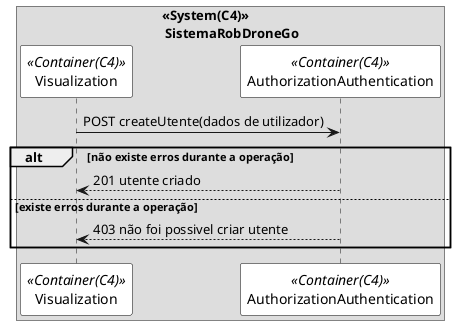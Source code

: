@startuml getPackagingSD

skinparam sequence {
ParticipantBorderColor black
ParticipantBackgroundColor white
}

box "<<System(C4)>>\n SistemaRobDroneGo"
participant Visualization as ui <<Container(C4)>>
participant AuthorizationAuthentication as mdl <<Container(C4)>>
ui -> mdl: POST createUtente(dados de utilizador)
alt não existe erros durante a operação
mdl --> ui: 201 utente criado
else existe erros durante a operação
mdl --> ui: 403 não foi possivel criar utente
end 

end box

@enduml